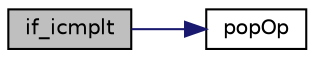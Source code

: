 digraph "if_icmplt"
{
 // INTERACTIVE_SVG=YES
  edge [fontname="Helvetica",fontsize="10",labelfontname="Helvetica",labelfontsize="10"];
  node [fontname="Helvetica",fontsize="10",shape=record];
  rankdir="LR";
  Node1478 [label="if_icmplt",height=0.2,width=0.4,color="black", fillcolor="grey75", style="filled", fontcolor="black"];
  Node1478 -> Node1479 [color="midnightblue",fontsize="10",style="solid",fontname="Helvetica"];
  Node1479 [label="popOp",height=0.2,width=0.4,color="black", fillcolor="white", style="filled",URL="$frame_8c.html#a3670f378856724ca85ced056e6bfc5c4"];
}
